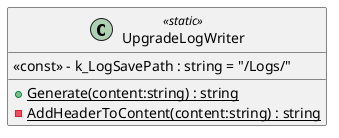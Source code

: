 @startuml
class UpgradeLogWriter <<static>> {
    <<const>> - k_LogSavePath : string = "/Logs/"
    + {static} Generate(content:string) : string
    {static} - AddHeaderToContent(content:string) : string
}
@enduml

